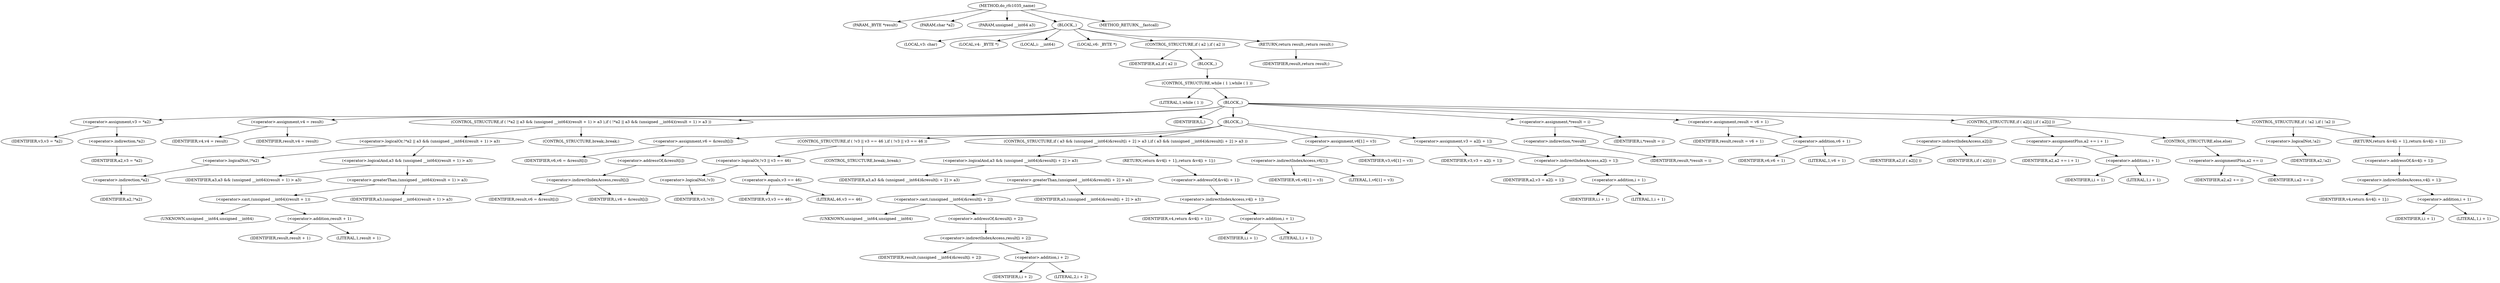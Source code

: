 digraph do_rfc1035_name {  
"1000105" [label = "(METHOD,do_rfc1035_name)" ]
"1000106" [label = "(PARAM,_BYTE *result)" ]
"1000107" [label = "(PARAM,char *a2)" ]
"1000108" [label = "(PARAM,unsigned __int64 a3)" ]
"1000109" [label = "(BLOCK,,)" ]
"1000110" [label = "(LOCAL,v3: char)" ]
"1000111" [label = "(LOCAL,v4: _BYTE *)" ]
"1000112" [label = "(LOCAL,i: __int64)" ]
"1000113" [label = "(LOCAL,v6: _BYTE *)" ]
"1000114" [label = "(CONTROL_STRUCTURE,if ( a2 ),if ( a2 ))" ]
"1000115" [label = "(IDENTIFIER,a2,if ( a2 ))" ]
"1000116" [label = "(BLOCK,,)" ]
"1000117" [label = "(CONTROL_STRUCTURE,while ( 1 ),while ( 1 ))" ]
"1000118" [label = "(LITERAL,1,while ( 1 ))" ]
"1000119" [label = "(BLOCK,,)" ]
"1000120" [label = "(<operator>.assignment,v3 = *a2)" ]
"1000121" [label = "(IDENTIFIER,v3,v3 = *a2)" ]
"1000122" [label = "(<operator>.indirection,*a2)" ]
"1000123" [label = "(IDENTIFIER,a2,v3 = *a2)" ]
"1000124" [label = "(<operator>.assignment,v4 = result)" ]
"1000125" [label = "(IDENTIFIER,v4,v4 = result)" ]
"1000126" [label = "(IDENTIFIER,result,v4 = result)" ]
"1000127" [label = "(CONTROL_STRUCTURE,if ( !*a2 || a3 && (unsigned __int64)(result + 1) > a3 ),if ( !*a2 || a3 && (unsigned __int64)(result + 1) > a3 ))" ]
"1000128" [label = "(<operator>.logicalOr,!*a2 || a3 && (unsigned __int64)(result + 1) > a3)" ]
"1000129" [label = "(<operator>.logicalNot,!*a2)" ]
"1000130" [label = "(<operator>.indirection,*a2)" ]
"1000131" [label = "(IDENTIFIER,a2,!*a2)" ]
"1000132" [label = "(<operator>.logicalAnd,a3 && (unsigned __int64)(result + 1) > a3)" ]
"1000133" [label = "(IDENTIFIER,a3,a3 && (unsigned __int64)(result + 1) > a3)" ]
"1000134" [label = "(<operator>.greaterThan,(unsigned __int64)(result + 1) > a3)" ]
"1000135" [label = "(<operator>.cast,(unsigned __int64)(result + 1))" ]
"1000136" [label = "(UNKNOWN,unsigned __int64,unsigned __int64)" ]
"1000137" [label = "(<operator>.addition,result + 1)" ]
"1000138" [label = "(IDENTIFIER,result,result + 1)" ]
"1000139" [label = "(LITERAL,1,result + 1)" ]
"1000140" [label = "(IDENTIFIER,a3,(unsigned __int64)(result + 1) > a3)" ]
"1000141" [label = "(CONTROL_STRUCTURE,break;,break;)" ]
"1000142" [label = "(IDENTIFIER,L,)" ]
"1000143" [label = "(BLOCK,,)" ]
"1000144" [label = "(<operator>.assignment,v6 = &result[i])" ]
"1000145" [label = "(IDENTIFIER,v6,v6 = &result[i])" ]
"1000146" [label = "(<operator>.addressOf,&result[i])" ]
"1000147" [label = "(<operator>.indirectIndexAccess,result[i])" ]
"1000148" [label = "(IDENTIFIER,result,v6 = &result[i])" ]
"1000149" [label = "(IDENTIFIER,i,v6 = &result[i])" ]
"1000150" [label = "(CONTROL_STRUCTURE,if ( !v3 || v3 == 46 ),if ( !v3 || v3 == 46 ))" ]
"1000151" [label = "(<operator>.logicalOr,!v3 || v3 == 46)" ]
"1000152" [label = "(<operator>.logicalNot,!v3)" ]
"1000153" [label = "(IDENTIFIER,v3,!v3)" ]
"1000154" [label = "(<operator>.equals,v3 == 46)" ]
"1000155" [label = "(IDENTIFIER,v3,v3 == 46)" ]
"1000156" [label = "(LITERAL,46,v3 == 46)" ]
"1000157" [label = "(CONTROL_STRUCTURE,break;,break;)" ]
"1000158" [label = "(CONTROL_STRUCTURE,if ( a3 && (unsigned __int64)&result[i + 2] > a3 ),if ( a3 && (unsigned __int64)&result[i + 2] > a3 ))" ]
"1000159" [label = "(<operator>.logicalAnd,a3 && (unsigned __int64)&result[i + 2] > a3)" ]
"1000160" [label = "(IDENTIFIER,a3,a3 && (unsigned __int64)&result[i + 2] > a3)" ]
"1000161" [label = "(<operator>.greaterThan,(unsigned __int64)&result[i + 2] > a3)" ]
"1000162" [label = "(<operator>.cast,(unsigned __int64)&result[i + 2])" ]
"1000163" [label = "(UNKNOWN,unsigned __int64,unsigned __int64)" ]
"1000164" [label = "(<operator>.addressOf,&result[i + 2])" ]
"1000165" [label = "(<operator>.indirectIndexAccess,result[i + 2])" ]
"1000166" [label = "(IDENTIFIER,result,(unsigned __int64)&result[i + 2])" ]
"1000167" [label = "(<operator>.addition,i + 2)" ]
"1000168" [label = "(IDENTIFIER,i,i + 2)" ]
"1000169" [label = "(LITERAL,2,i + 2)" ]
"1000170" [label = "(IDENTIFIER,a3,(unsigned __int64)&result[i + 2] > a3)" ]
"1000171" [label = "(RETURN,return &v4[i + 1];,return &v4[i + 1];)" ]
"1000172" [label = "(<operator>.addressOf,&v4[i + 1])" ]
"1000173" [label = "(<operator>.indirectIndexAccess,v4[i + 1])" ]
"1000174" [label = "(IDENTIFIER,v4,return &v4[i + 1];)" ]
"1000175" [label = "(<operator>.addition,i + 1)" ]
"1000176" [label = "(IDENTIFIER,i,i + 1)" ]
"1000177" [label = "(LITERAL,1,i + 1)" ]
"1000178" [label = "(<operator>.assignment,v6[1] = v3)" ]
"1000179" [label = "(<operator>.indirectIndexAccess,v6[1])" ]
"1000180" [label = "(IDENTIFIER,v6,v6[1] = v3)" ]
"1000181" [label = "(LITERAL,1,v6[1] = v3)" ]
"1000182" [label = "(IDENTIFIER,v3,v6[1] = v3)" ]
"1000183" [label = "(<operator>.assignment,v3 = a2[i + 1])" ]
"1000184" [label = "(IDENTIFIER,v3,v3 = a2[i + 1])" ]
"1000185" [label = "(<operator>.indirectIndexAccess,a2[i + 1])" ]
"1000186" [label = "(IDENTIFIER,a2,v3 = a2[i + 1])" ]
"1000187" [label = "(<operator>.addition,i + 1)" ]
"1000188" [label = "(IDENTIFIER,i,i + 1)" ]
"1000189" [label = "(LITERAL,1,i + 1)" ]
"1000190" [label = "(<operator>.assignment,*result = i)" ]
"1000191" [label = "(<operator>.indirection,*result)" ]
"1000192" [label = "(IDENTIFIER,result,*result = i)" ]
"1000193" [label = "(IDENTIFIER,i,*result = i)" ]
"1000194" [label = "(<operator>.assignment,result = v6 + 1)" ]
"1000195" [label = "(IDENTIFIER,result,result = v6 + 1)" ]
"1000196" [label = "(<operator>.addition,v6 + 1)" ]
"1000197" [label = "(IDENTIFIER,v6,v6 + 1)" ]
"1000198" [label = "(LITERAL,1,v6 + 1)" ]
"1000199" [label = "(CONTROL_STRUCTURE,if ( a2[i] ),if ( a2[i] ))" ]
"1000200" [label = "(<operator>.indirectIndexAccess,a2[i])" ]
"1000201" [label = "(IDENTIFIER,a2,if ( a2[i] ))" ]
"1000202" [label = "(IDENTIFIER,i,if ( a2[i] ))" ]
"1000203" [label = "(<operator>.assignmentPlus,a2 += i + 1)" ]
"1000204" [label = "(IDENTIFIER,a2,a2 += i + 1)" ]
"1000205" [label = "(<operator>.addition,i + 1)" ]
"1000206" [label = "(IDENTIFIER,i,i + 1)" ]
"1000207" [label = "(LITERAL,1,i + 1)" ]
"1000208" [label = "(CONTROL_STRUCTURE,else,else)" ]
"1000209" [label = "(<operator>.assignmentPlus,a2 += i)" ]
"1000210" [label = "(IDENTIFIER,a2,a2 += i)" ]
"1000211" [label = "(IDENTIFIER,i,a2 += i)" ]
"1000212" [label = "(CONTROL_STRUCTURE,if ( !a2 ),if ( !a2 ))" ]
"1000213" [label = "(<operator>.logicalNot,!a2)" ]
"1000214" [label = "(IDENTIFIER,a2,!a2)" ]
"1000215" [label = "(RETURN,return &v4[i + 1];,return &v4[i + 1];)" ]
"1000216" [label = "(<operator>.addressOf,&v4[i + 1])" ]
"1000217" [label = "(<operator>.indirectIndexAccess,v4[i + 1])" ]
"1000218" [label = "(IDENTIFIER,v4,return &v4[i + 1];)" ]
"1000219" [label = "(<operator>.addition,i + 1)" ]
"1000220" [label = "(IDENTIFIER,i,i + 1)" ]
"1000221" [label = "(LITERAL,1,i + 1)" ]
"1000222" [label = "(RETURN,return result;,return result;)" ]
"1000223" [label = "(IDENTIFIER,result,return result;)" ]
"1000224" [label = "(METHOD_RETURN,__fastcall)" ]
  "1000105" -> "1000106" 
  "1000105" -> "1000107" 
  "1000105" -> "1000108" 
  "1000105" -> "1000109" 
  "1000105" -> "1000224" 
  "1000109" -> "1000110" 
  "1000109" -> "1000111" 
  "1000109" -> "1000112" 
  "1000109" -> "1000113" 
  "1000109" -> "1000114" 
  "1000109" -> "1000222" 
  "1000114" -> "1000115" 
  "1000114" -> "1000116" 
  "1000116" -> "1000117" 
  "1000117" -> "1000118" 
  "1000117" -> "1000119" 
  "1000119" -> "1000120" 
  "1000119" -> "1000124" 
  "1000119" -> "1000127" 
  "1000119" -> "1000142" 
  "1000119" -> "1000143" 
  "1000119" -> "1000190" 
  "1000119" -> "1000194" 
  "1000119" -> "1000199" 
  "1000119" -> "1000212" 
  "1000120" -> "1000121" 
  "1000120" -> "1000122" 
  "1000122" -> "1000123" 
  "1000124" -> "1000125" 
  "1000124" -> "1000126" 
  "1000127" -> "1000128" 
  "1000127" -> "1000141" 
  "1000128" -> "1000129" 
  "1000128" -> "1000132" 
  "1000129" -> "1000130" 
  "1000130" -> "1000131" 
  "1000132" -> "1000133" 
  "1000132" -> "1000134" 
  "1000134" -> "1000135" 
  "1000134" -> "1000140" 
  "1000135" -> "1000136" 
  "1000135" -> "1000137" 
  "1000137" -> "1000138" 
  "1000137" -> "1000139" 
  "1000143" -> "1000144" 
  "1000143" -> "1000150" 
  "1000143" -> "1000158" 
  "1000143" -> "1000178" 
  "1000143" -> "1000183" 
  "1000144" -> "1000145" 
  "1000144" -> "1000146" 
  "1000146" -> "1000147" 
  "1000147" -> "1000148" 
  "1000147" -> "1000149" 
  "1000150" -> "1000151" 
  "1000150" -> "1000157" 
  "1000151" -> "1000152" 
  "1000151" -> "1000154" 
  "1000152" -> "1000153" 
  "1000154" -> "1000155" 
  "1000154" -> "1000156" 
  "1000158" -> "1000159" 
  "1000158" -> "1000171" 
  "1000159" -> "1000160" 
  "1000159" -> "1000161" 
  "1000161" -> "1000162" 
  "1000161" -> "1000170" 
  "1000162" -> "1000163" 
  "1000162" -> "1000164" 
  "1000164" -> "1000165" 
  "1000165" -> "1000166" 
  "1000165" -> "1000167" 
  "1000167" -> "1000168" 
  "1000167" -> "1000169" 
  "1000171" -> "1000172" 
  "1000172" -> "1000173" 
  "1000173" -> "1000174" 
  "1000173" -> "1000175" 
  "1000175" -> "1000176" 
  "1000175" -> "1000177" 
  "1000178" -> "1000179" 
  "1000178" -> "1000182" 
  "1000179" -> "1000180" 
  "1000179" -> "1000181" 
  "1000183" -> "1000184" 
  "1000183" -> "1000185" 
  "1000185" -> "1000186" 
  "1000185" -> "1000187" 
  "1000187" -> "1000188" 
  "1000187" -> "1000189" 
  "1000190" -> "1000191" 
  "1000190" -> "1000193" 
  "1000191" -> "1000192" 
  "1000194" -> "1000195" 
  "1000194" -> "1000196" 
  "1000196" -> "1000197" 
  "1000196" -> "1000198" 
  "1000199" -> "1000200" 
  "1000199" -> "1000203" 
  "1000199" -> "1000208" 
  "1000200" -> "1000201" 
  "1000200" -> "1000202" 
  "1000203" -> "1000204" 
  "1000203" -> "1000205" 
  "1000205" -> "1000206" 
  "1000205" -> "1000207" 
  "1000208" -> "1000209" 
  "1000209" -> "1000210" 
  "1000209" -> "1000211" 
  "1000212" -> "1000213" 
  "1000212" -> "1000215" 
  "1000213" -> "1000214" 
  "1000215" -> "1000216" 
  "1000216" -> "1000217" 
  "1000217" -> "1000218" 
  "1000217" -> "1000219" 
  "1000219" -> "1000220" 
  "1000219" -> "1000221" 
  "1000222" -> "1000223" 
}
